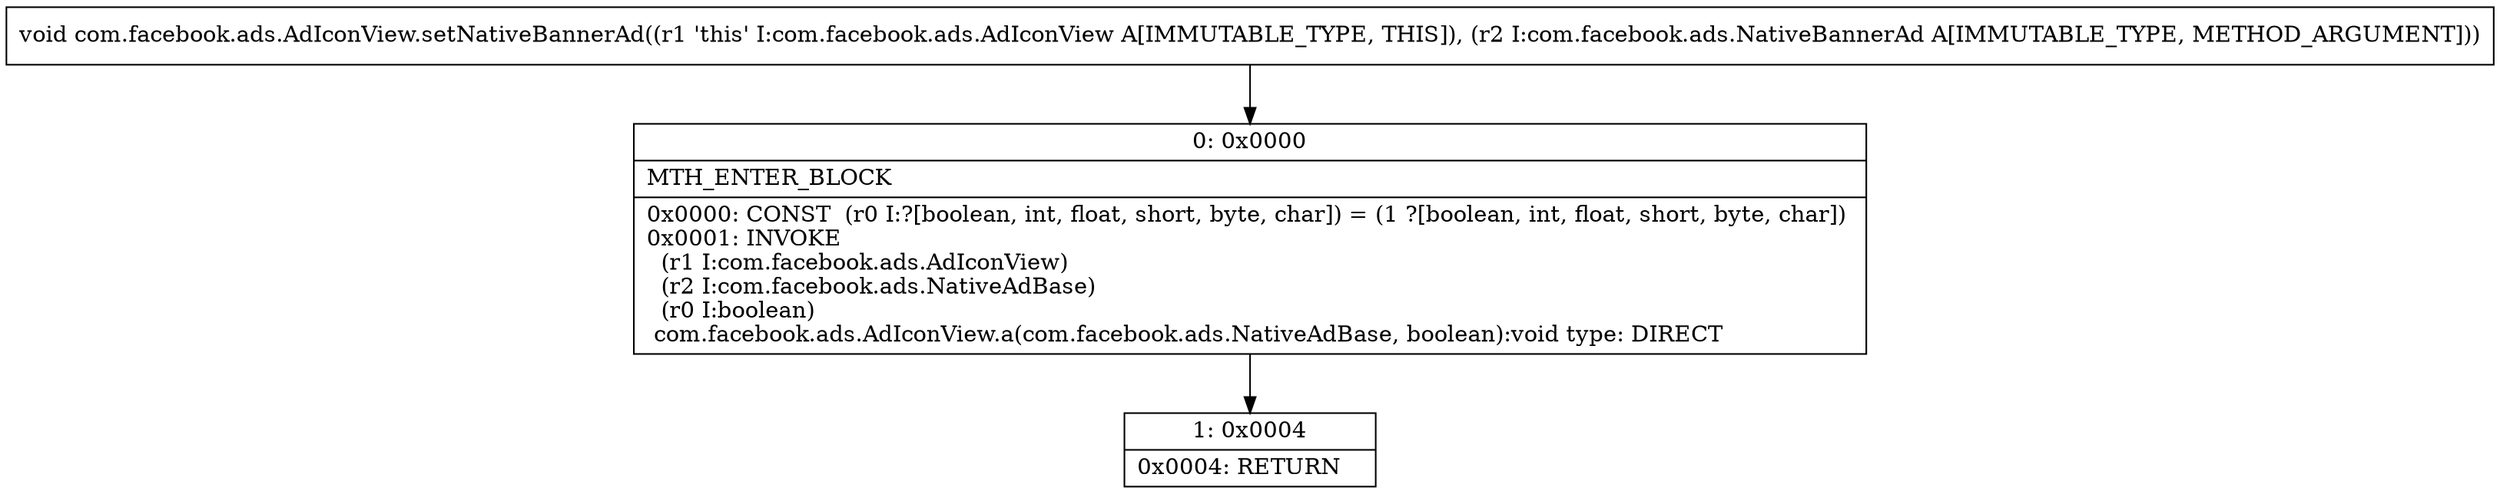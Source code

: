 digraph "CFG forcom.facebook.ads.AdIconView.setNativeBannerAd(Lcom\/facebook\/ads\/NativeBannerAd;)V" {
Node_0 [shape=record,label="{0\:\ 0x0000|MTH_ENTER_BLOCK\l|0x0000: CONST  (r0 I:?[boolean, int, float, short, byte, char]) = (1 ?[boolean, int, float, short, byte, char]) \l0x0001: INVOKE  \l  (r1 I:com.facebook.ads.AdIconView)\l  (r2 I:com.facebook.ads.NativeAdBase)\l  (r0 I:boolean)\l com.facebook.ads.AdIconView.a(com.facebook.ads.NativeAdBase, boolean):void type: DIRECT \l}"];
Node_1 [shape=record,label="{1\:\ 0x0004|0x0004: RETURN   \l}"];
MethodNode[shape=record,label="{void com.facebook.ads.AdIconView.setNativeBannerAd((r1 'this' I:com.facebook.ads.AdIconView A[IMMUTABLE_TYPE, THIS]), (r2 I:com.facebook.ads.NativeBannerAd A[IMMUTABLE_TYPE, METHOD_ARGUMENT])) }"];
MethodNode -> Node_0;
Node_0 -> Node_1;
}

